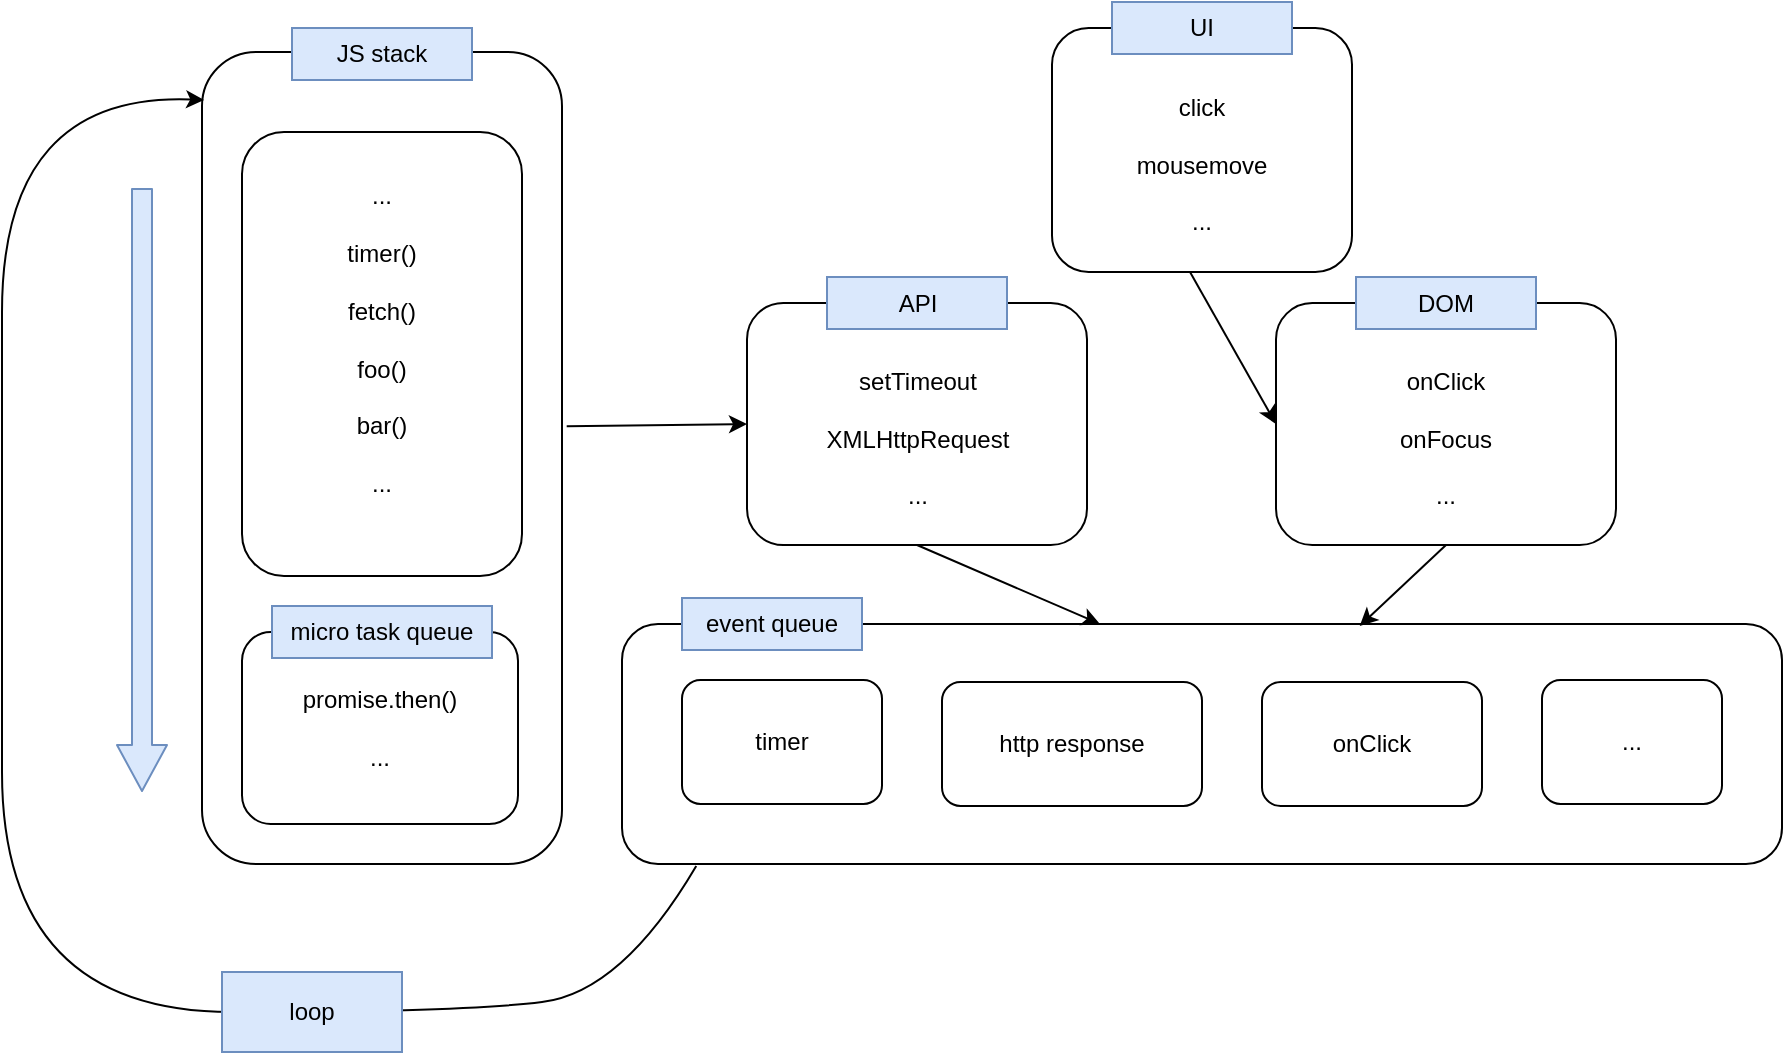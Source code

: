 <mxfile version="10.6.0" type="device"><diagram id="Xtkdp9P-vTD4D0rKhGm-" name="Page-1"><mxGraphModel dx="922" dy="602" grid="1" gridSize="10" guides="1" tooltips="1" connect="1" arrows="1" fold="1" page="1" pageScale="1" pageWidth="1654" pageHeight="2336" math="0" shadow="0"><root><mxCell id="0"/><mxCell id="1" parent="0"/><mxCell id="3hAL4LYUR14NTzPyxGPI-1" value="" style="rounded=1;whiteSpace=wrap;html=1;" vertex="1" parent="1"><mxGeometry x="120" y="40" width="180" height="406" as="geometry"/></mxCell><mxCell id="3hAL4LYUR14NTzPyxGPI-2" value="" style="rounded=1;whiteSpace=wrap;html=1;" vertex="1" parent="1"><mxGeometry x="330" y="326" width="580" height="120" as="geometry"/></mxCell><mxCell id="3hAL4LYUR14NTzPyxGPI-5" value="http response" style="rounded=1;whiteSpace=wrap;html=1;" vertex="1" parent="1"><mxGeometry x="490" y="355" width="130" height="62" as="geometry"/></mxCell><mxCell id="3hAL4LYUR14NTzPyxGPI-7" value="timer" style="rounded=1;whiteSpace=wrap;html=1;" vertex="1" parent="1"><mxGeometry x="360" y="354" width="100" height="62" as="geometry"/></mxCell><mxCell id="3hAL4LYUR14NTzPyxGPI-9" value="...&lt;br&gt;&lt;br&gt;timer()&lt;br&gt;&lt;br&gt;fetch()&lt;br&gt;&lt;br&gt;foo()&lt;br&gt;&lt;br&gt;bar()&lt;br&gt;&lt;br&gt;...&lt;br&gt;&lt;br&gt;" style="rounded=1;whiteSpace=wrap;html=1;" vertex="1" parent="1"><mxGeometry x="140" y="80" width="140" height="222" as="geometry"/></mxCell><mxCell id="3hAL4LYUR14NTzPyxGPI-10" value="JS stack" style="rounded=0;whiteSpace=wrap;html=1;fillColor=#dae8fc;strokeColor=#6c8ebf;" vertex="1" parent="1"><mxGeometry x="165" y="28" width="90" height="26" as="geometry"/></mxCell><mxCell id="3hAL4LYUR14NTzPyxGPI-12" value="event queue" style="rounded=0;whiteSpace=wrap;html=1;fillColor=#dae8fc;strokeColor=#6c8ebf;" vertex="1" parent="1"><mxGeometry x="360" y="313" width="90" height="26" as="geometry"/></mxCell><mxCell id="3hAL4LYUR14NTzPyxGPI-13" value="onClick" style="rounded=1;whiteSpace=wrap;html=1;" vertex="1" parent="1"><mxGeometry x="650" y="355" width="110" height="62" as="geometry"/></mxCell><mxCell id="3hAL4LYUR14NTzPyxGPI-16" value="&lt;br&gt;setTimeout&lt;br&gt;&lt;br&gt;&lt;span&gt;XMLHttpRequest&lt;/span&gt;&lt;br&gt;&lt;br&gt;...&lt;br&gt;" style="rounded=1;whiteSpace=wrap;html=1;" vertex="1" parent="1"><mxGeometry x="392.5" y="165.5" width="170" height="121" as="geometry"/></mxCell><mxCell id="3hAL4LYUR14NTzPyxGPI-14" value="API" style="rounded=0;whiteSpace=wrap;html=1;fillColor=#dae8fc;strokeColor=#6c8ebf;" vertex="1" parent="1"><mxGeometry x="432.5" y="152.5" width="90" height="26" as="geometry"/></mxCell><mxCell id="3hAL4LYUR14NTzPyxGPI-17" value="..." style="rounded=1;whiteSpace=wrap;html=1;" vertex="1" parent="1"><mxGeometry x="790" y="354" width="90" height="62" as="geometry"/></mxCell><mxCell id="3hAL4LYUR14NTzPyxGPI-18" value="&lt;br&gt;onClick&lt;br&gt;&lt;br&gt;onFocus&lt;br&gt;&lt;br&gt;...&lt;br&gt;" style="rounded=1;whiteSpace=wrap;html=1;" vertex="1" parent="1"><mxGeometry x="657" y="165.5" width="170" height="121" as="geometry"/></mxCell><mxCell id="3hAL4LYUR14NTzPyxGPI-15" value="DOM" style="rounded=0;whiteSpace=wrap;html=1;fillColor=#dae8fc;strokeColor=#6c8ebf;" vertex="1" parent="1"><mxGeometry x="697" y="152.5" width="90" height="26" as="geometry"/></mxCell><mxCell id="3hAL4LYUR14NTzPyxGPI-19" value="" style="endArrow=classic;html=1;entryX=0;entryY=0.5;entryDx=0;entryDy=0;exitX=1.013;exitY=0.461;exitDx=0;exitDy=0;exitPerimeter=0;" edge="1" parent="1" source="3hAL4LYUR14NTzPyxGPI-1" target="3hAL4LYUR14NTzPyxGPI-16"><mxGeometry width="50" height="50" relative="1" as="geometry"><mxPoint x="299" y="213" as="sourcePoint"/><mxPoint x="400" y="186" as="targetPoint"/></mxGeometry></mxCell><mxCell id="3hAL4LYUR14NTzPyxGPI-20" value="" style="endArrow=classic;html=1;entryX=0.412;entryY=0;entryDx=0;entryDy=0;exitX=0.5;exitY=1;exitDx=0;exitDy=0;entryPerimeter=0;" edge="1" parent="1" source="3hAL4LYUR14NTzPyxGPI-16" target="3hAL4LYUR14NTzPyxGPI-2"><mxGeometry width="50" height="50" relative="1" as="geometry"><mxPoint x="523" y="266" as="sourcePoint"/><mxPoint x="200" y="466" as="targetPoint"/></mxGeometry></mxCell><mxCell id="3hAL4LYUR14NTzPyxGPI-21" value="" style="endArrow=classic;html=1;entryX=0.636;entryY=0.008;entryDx=0;entryDy=0;exitX=0.5;exitY=1;exitDx=0;exitDy=0;entryPerimeter=0;" edge="1" parent="1" source="3hAL4LYUR14NTzPyxGPI-18" target="3hAL4LYUR14NTzPyxGPI-2"><mxGeometry width="50" height="50" relative="1" as="geometry"><mxPoint x="150" y="516" as="sourcePoint"/><mxPoint x="200" y="466" as="targetPoint"/></mxGeometry></mxCell><mxCell id="3hAL4LYUR14NTzPyxGPI-22" value="&lt;br&gt;click&lt;br&gt;&lt;br&gt;mousemove&lt;br&gt;&lt;br&gt;...&lt;br&gt;" style="rounded=1;whiteSpace=wrap;html=1;" vertex="1" parent="1"><mxGeometry x="545" y="28" width="150" height="122" as="geometry"/></mxCell><mxCell id="3hAL4LYUR14NTzPyxGPI-23" value="" style="endArrow=classic;html=1;entryX=0;entryY=0.5;entryDx=0;entryDy=0;exitX=0.46;exitY=1;exitDx=0;exitDy=0;exitPerimeter=0;" edge="1" parent="1" source="3hAL4LYUR14NTzPyxGPI-22" target="3hAL4LYUR14NTzPyxGPI-18"><mxGeometry width="50" height="50" relative="1" as="geometry"><mxPoint x="150" y="516" as="sourcePoint"/><mxPoint x="200" y="466" as="targetPoint"/><Array as="points"/></mxGeometry></mxCell><mxCell id="3hAL4LYUR14NTzPyxGPI-24" style="edgeStyle=orthogonalEdgeStyle;rounded=0;orthogonalLoop=1;jettySize=auto;html=1;exitX=0.5;exitY=1;exitDx=0;exitDy=0;" edge="1" parent="1" source="3hAL4LYUR14NTzPyxGPI-9" target="3hAL4LYUR14NTzPyxGPI-9"><mxGeometry relative="1" as="geometry"/></mxCell><mxCell id="3hAL4LYUR14NTzPyxGPI-25" value="promise.then()&lt;br&gt;&lt;br&gt;...&lt;br&gt;" style="rounded=1;whiteSpace=wrap;html=1;" vertex="1" parent="1"><mxGeometry x="140" y="330" width="138" height="96" as="geometry"/></mxCell><mxCell id="3hAL4LYUR14NTzPyxGPI-26" value="UI" style="rounded=0;whiteSpace=wrap;html=1;fillColor=#dae8fc;strokeColor=#6c8ebf;" vertex="1" parent="1"><mxGeometry x="575" y="15" width="90" height="26" as="geometry"/></mxCell><mxCell id="3hAL4LYUR14NTzPyxGPI-27" value="micro task queue" style="rounded=0;whiteSpace=wrap;html=1;fillColor=#dae8fc;strokeColor=#6c8ebf;" vertex="1" parent="1"><mxGeometry x="155" y="317" width="110" height="26" as="geometry"/></mxCell><mxCell id="3hAL4LYUR14NTzPyxGPI-29" value="" style="curved=1;endArrow=classic;html=1;exitX=0.064;exitY=1.008;exitDx=0;exitDy=0;exitPerimeter=0;entryX=0.006;entryY=0.059;entryDx=0;entryDy=0;entryPerimeter=0;" edge="1" parent="1" source="3hAL4LYUR14NTzPyxGPI-2" target="3hAL4LYUR14NTzPyxGPI-1"><mxGeometry width="50" height="50" relative="1" as="geometry"><mxPoint x="120" y="520" as="sourcePoint"/><mxPoint x="170" y="470" as="targetPoint"/><Array as="points"><mxPoint x="330" y="510"/><mxPoint x="250" y="520"/><mxPoint x="20" y="520"/><mxPoint x="20" y="280"/><mxPoint x="20" y="60"/></Array></mxGeometry></mxCell><mxCell id="3hAL4LYUR14NTzPyxGPI-30" value="" style="shape=flexArrow;endArrow=classic;html=1;endWidth=14;endSize=7.33;fillColor=#dae8fc;strokeColor=#6c8ebf;" edge="1" parent="1"><mxGeometry width="50" height="50" relative="1" as="geometry"><mxPoint x="90" y="108" as="sourcePoint"/><mxPoint x="90" y="410" as="targetPoint"/></mxGeometry></mxCell><mxCell id="3hAL4LYUR14NTzPyxGPI-31" value="loop" style="rounded=0;whiteSpace=wrap;html=1;fillColor=#dae8fc;strokeColor=#6c8ebf;" vertex="1" parent="1"><mxGeometry x="130" y="500" width="90" height="40" as="geometry"/></mxCell></root></mxGraphModel></diagram></mxfile>